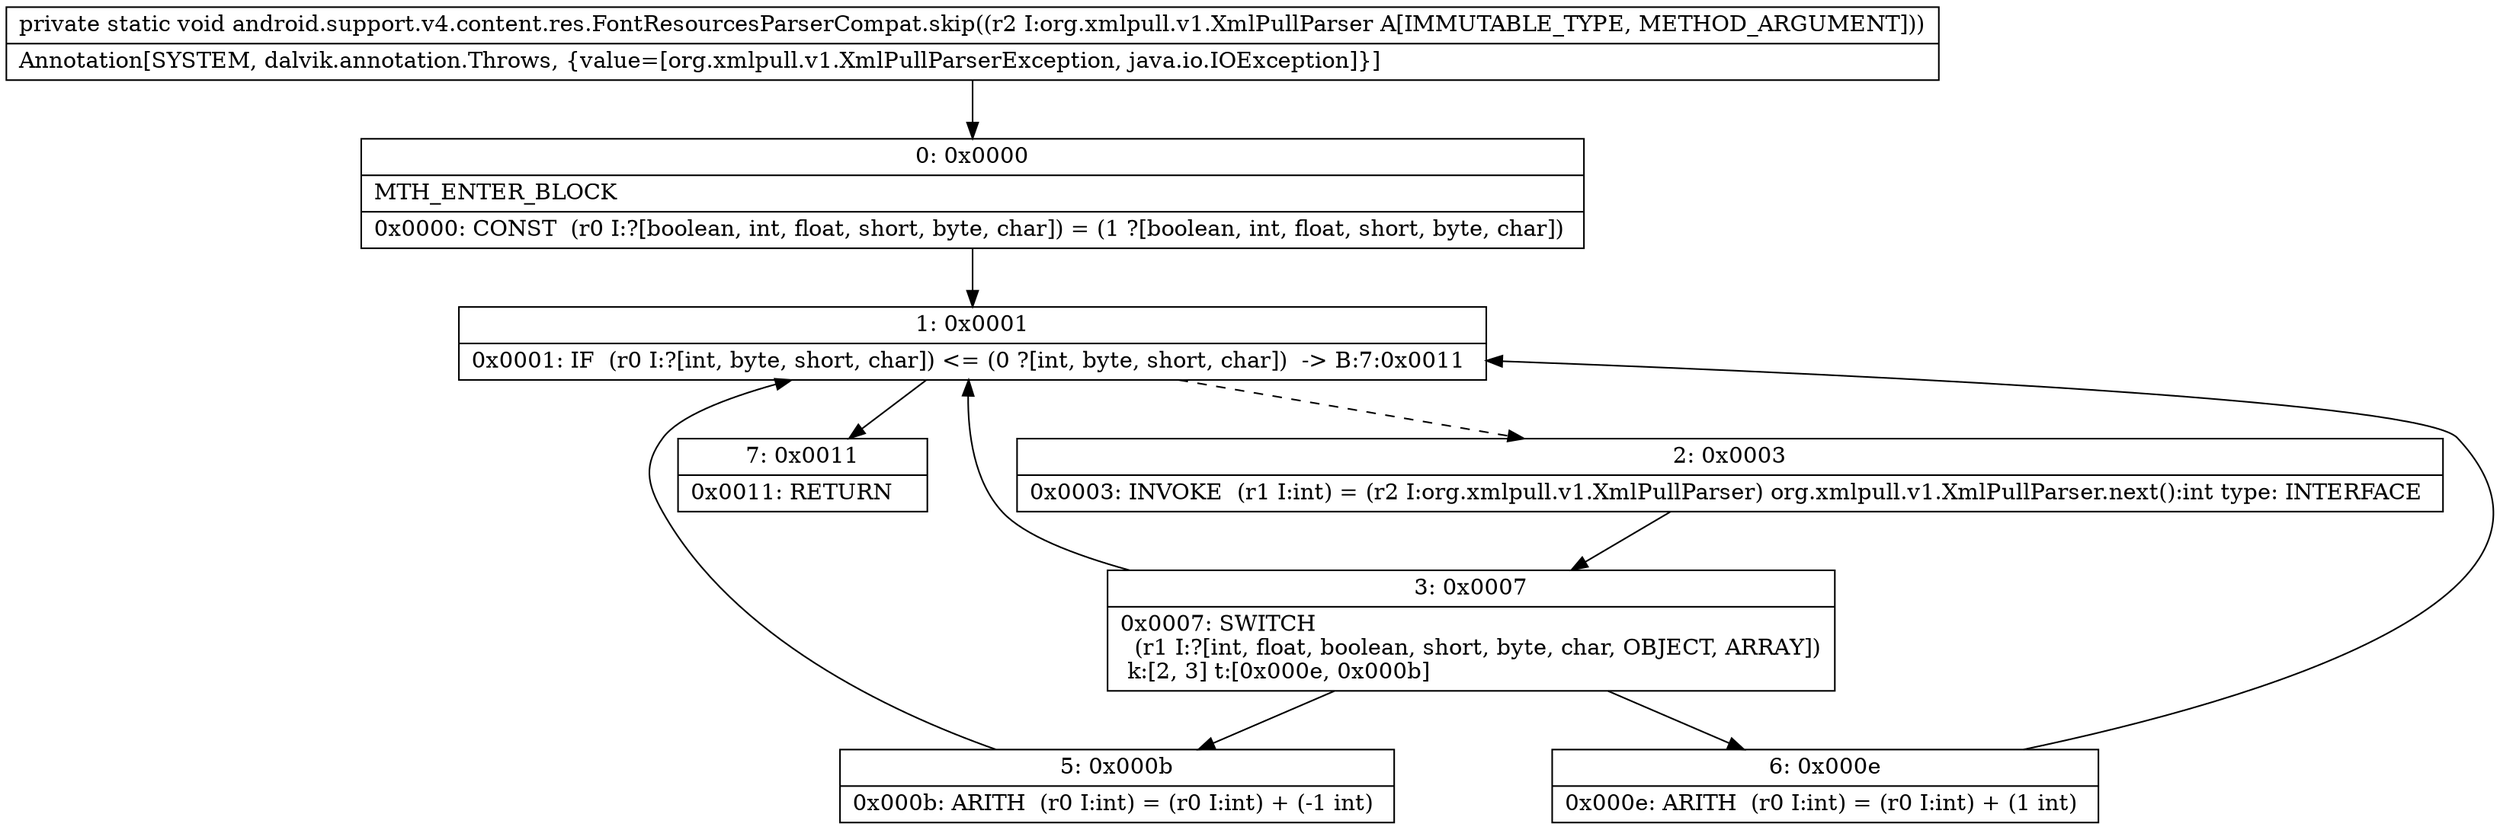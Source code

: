 digraph "CFG forandroid.support.v4.content.res.FontResourcesParserCompat.skip(Lorg\/xmlpull\/v1\/XmlPullParser;)V" {
Node_0 [shape=record,label="{0\:\ 0x0000|MTH_ENTER_BLOCK\l|0x0000: CONST  (r0 I:?[boolean, int, float, short, byte, char]) = (1 ?[boolean, int, float, short, byte, char]) \l}"];
Node_1 [shape=record,label="{1\:\ 0x0001|0x0001: IF  (r0 I:?[int, byte, short, char]) \<= (0 ?[int, byte, short, char])  \-\> B:7:0x0011 \l}"];
Node_2 [shape=record,label="{2\:\ 0x0003|0x0003: INVOKE  (r1 I:int) = (r2 I:org.xmlpull.v1.XmlPullParser) org.xmlpull.v1.XmlPullParser.next():int type: INTERFACE \l}"];
Node_3 [shape=record,label="{3\:\ 0x0007|0x0007: SWITCH  \l  (r1 I:?[int, float, boolean, short, byte, char, OBJECT, ARRAY])\l k:[2, 3] t:[0x000e, 0x000b] \l}"];
Node_5 [shape=record,label="{5\:\ 0x000b|0x000b: ARITH  (r0 I:int) = (r0 I:int) + (\-1 int) \l}"];
Node_6 [shape=record,label="{6\:\ 0x000e|0x000e: ARITH  (r0 I:int) = (r0 I:int) + (1 int) \l}"];
Node_7 [shape=record,label="{7\:\ 0x0011|0x0011: RETURN   \l}"];
MethodNode[shape=record,label="{private static void android.support.v4.content.res.FontResourcesParserCompat.skip((r2 I:org.xmlpull.v1.XmlPullParser A[IMMUTABLE_TYPE, METHOD_ARGUMENT]))  | Annotation[SYSTEM, dalvik.annotation.Throws, \{value=[org.xmlpull.v1.XmlPullParserException, java.io.IOException]\}]\l}"];
MethodNode -> Node_0;
Node_0 -> Node_1;
Node_1 -> Node_2[style=dashed];
Node_1 -> Node_7;
Node_2 -> Node_3;
Node_3 -> Node_5;
Node_3 -> Node_6;
Node_3 -> Node_1;
Node_5 -> Node_1;
Node_6 -> Node_1;
}

